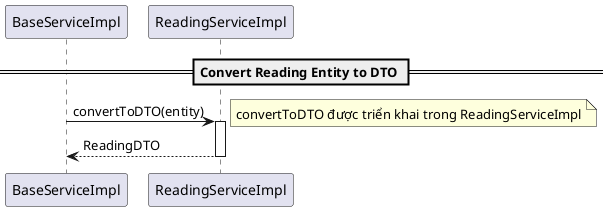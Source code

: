 @startuml ConvertToDTO

participant "BaseServiceImpl" as BSI
participant "ReadingServiceImpl" as RS

== Convert Reading Entity to DTO ==
BSI -> RS: convertToDTO(entity)
note right: convertToDTO được triển khai trong ReadingServiceImpl
activate RS
RS --> BSI: ReadingDTO
deactivate RS

@enduml
